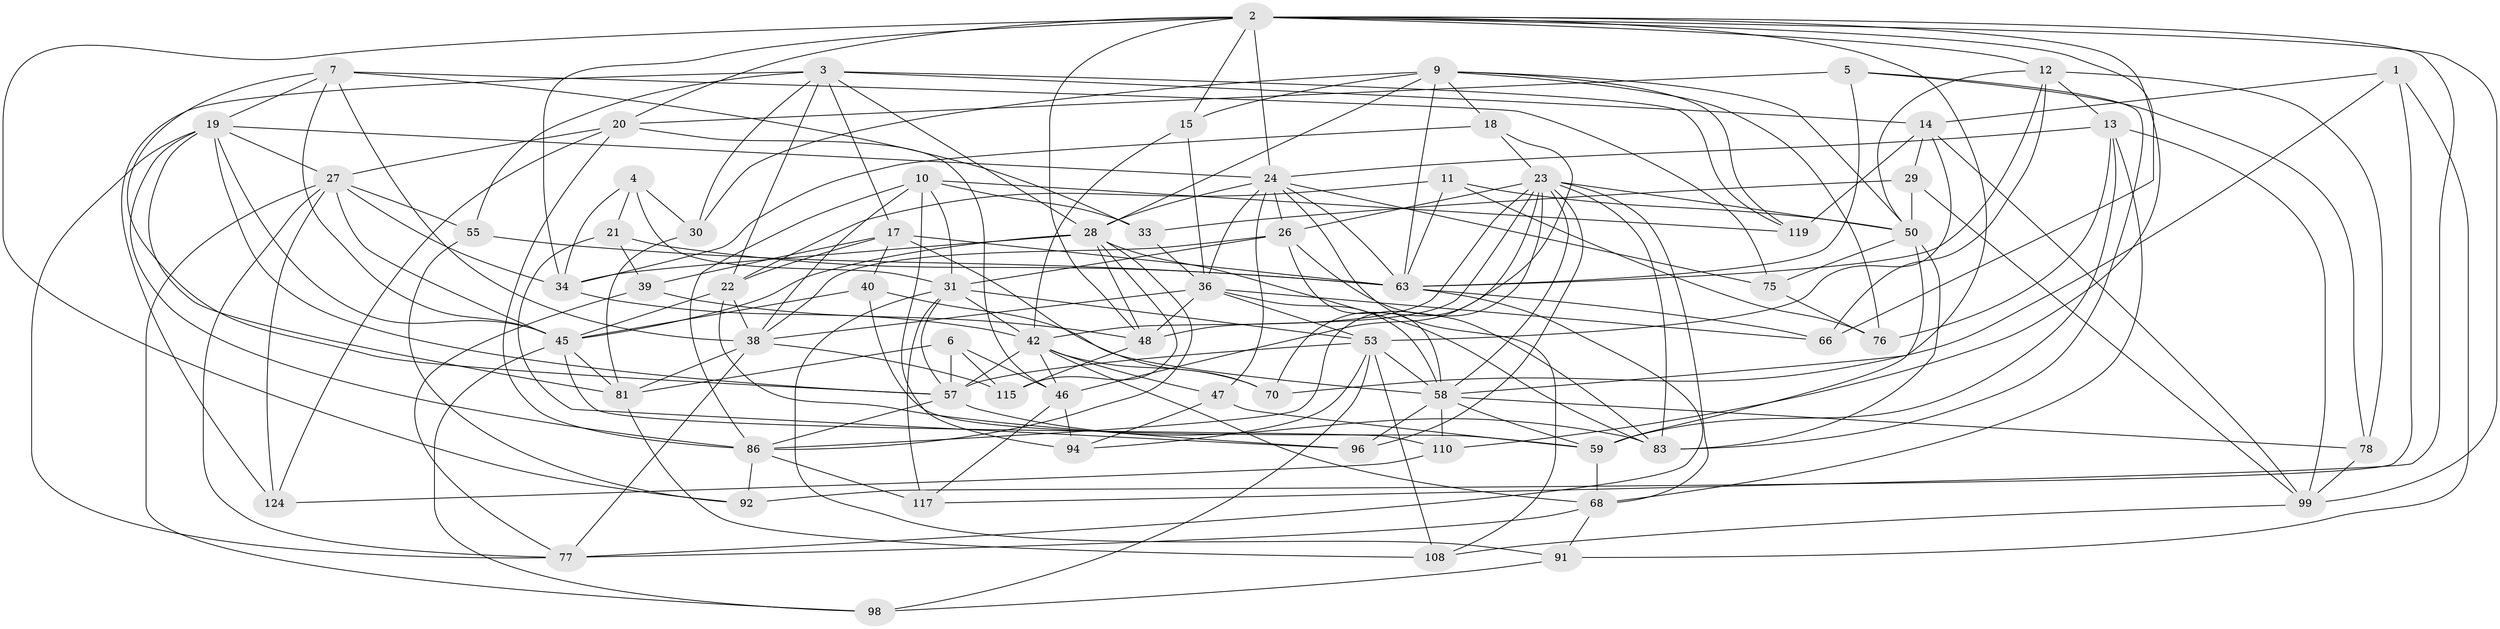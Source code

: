 // original degree distribution, {4: 1.0}
// Generated by graph-tools (version 1.1) at 2025/16/03/09/25 04:16:31]
// undirected, 68 vertices, 200 edges
graph export_dot {
graph [start="1"]
  node [color=gray90,style=filled];
  1;
  2 [super="+106+103+116"];
  3 [super="+8"];
  4;
  5;
  6;
  7 [super="+72"];
  9 [super="+52+16"];
  10 [super="+43"];
  11;
  12 [super="+37"];
  13 [super="+74"];
  14 [super="+25"];
  15 [super="+44"];
  17 [super="+127"];
  18;
  19 [super="+32+118"];
  20 [super="+112"];
  21;
  22 [super="+107"];
  23 [super="+67"];
  24 [super="+41+113"];
  26 [super="+100"];
  27 [super="+95+60"];
  28 [super="+84+69+61"];
  29;
  30;
  31 [super="+51+114"];
  33;
  34 [super="+35"];
  36 [super="+49"];
  38 [super="+54"];
  39;
  40;
  42 [super="+80+125"];
  45 [super="+128+101"];
  46 [super="+97"];
  47;
  48 [super="+121"];
  50 [super="+71+65"];
  53 [super="+102"];
  55;
  57 [super="+62+73"];
  58 [super="+64+79+111"];
  59 [super="+85"];
  63 [super="+87"];
  66;
  68 [super="+129"];
  70;
  75;
  76;
  77 [super="+82"];
  78;
  81 [super="+105"];
  83 [super="+122"];
  86 [super="+131"];
  91;
  92;
  94;
  96;
  98;
  99 [super="+126"];
  108;
  110;
  115;
  117;
  119;
  124;
  1 -- 70;
  1 -- 91;
  1 -- 92;
  1 -- 14;
  2 -- 24;
  2 -- 66;
  2 -- 12;
  2 -- 15 [weight=3];
  2 -- 20;
  2 -- 117;
  2 -- 92;
  2 -- 110;
  2 -- 99;
  2 -- 34;
  2 -- 58;
  2 -- 48;
  3 -- 14;
  3 -- 55;
  3 -- 22;
  3 -- 119;
  3 -- 124;
  3 -- 30;
  3 -- 17;
  3 -- 28;
  4 -- 30;
  4 -- 21;
  4 -- 34;
  4 -- 31;
  5 -- 78;
  5 -- 83;
  5 -- 20;
  5 -- 63;
  6 -- 81;
  6 -- 57;
  6 -- 115;
  6 -- 46;
  7 -- 75;
  7 -- 38;
  7 -- 33;
  7 -- 19;
  7 -- 45;
  7 -- 57;
  9 -- 76;
  9 -- 18;
  9 -- 15;
  9 -- 50;
  9 -- 28;
  9 -- 30;
  9 -- 119;
  9 -- 63;
  10 -- 38;
  10 -- 119;
  10 -- 33;
  10 -- 94;
  10 -- 86;
  10 -- 31;
  11 -- 76;
  11 -- 22;
  11 -- 50;
  11 -- 63;
  12 -- 63;
  12 -- 66;
  12 -- 78;
  12 -- 13;
  12 -- 50;
  13 -- 99;
  13 -- 76;
  13 -- 59;
  13 -- 68;
  13 -- 24;
  14 -- 119;
  14 -- 29;
  14 -- 53;
  14 -- 99;
  15 -- 36;
  15 -- 42;
  17 -- 63;
  17 -- 40;
  17 -- 22;
  17 -- 70;
  17 -- 39;
  18 -- 34;
  18 -- 46;
  18 -- 23;
  19 -- 27;
  19 -- 45;
  19 -- 86;
  19 -- 57;
  19 -- 77;
  19 -- 81;
  19 -- 24;
  20 -- 124;
  20 -- 86;
  20 -- 46;
  20 -- 27;
  21 -- 39;
  21 -- 96;
  21 -- 63;
  22 -- 96;
  22 -- 45;
  22 -- 38;
  23 -- 70;
  23 -- 68;
  23 -- 42 [weight=2];
  23 -- 96;
  23 -- 48;
  23 -- 50;
  23 -- 83;
  23 -- 86;
  23 -- 58;
  23 -- 26;
  24 -- 47;
  24 -- 108;
  24 -- 28;
  24 -- 36;
  24 -- 26;
  24 -- 75;
  24 -- 63;
  26 -- 83;
  26 -- 38;
  26 -- 58;
  26 -- 31;
  27 -- 124;
  27 -- 77;
  27 -- 55;
  27 -- 45;
  27 -- 34;
  27 -- 98;
  28 -- 34;
  28 -- 86;
  28 -- 45 [weight=2];
  28 -- 83;
  28 -- 48;
  28 -- 115;
  29 -- 50;
  29 -- 99;
  29 -- 33;
  30 -- 81;
  31 -- 91;
  31 -- 53;
  31 -- 42;
  31 -- 117;
  31 -- 57;
  33 -- 36;
  34 -- 42;
  36 -- 53;
  36 -- 58;
  36 -- 48;
  36 -- 66;
  36 -- 38;
  38 -- 81;
  38 -- 115;
  38 -- 77;
  39 -- 77;
  39 -- 48;
  40 -- 59;
  40 -- 58;
  40 -- 45;
  42 -- 47;
  42 -- 57;
  42 -- 46;
  42 -- 68;
  42 -- 70;
  45 -- 110;
  45 -- 98;
  45 -- 81;
  46 -- 94;
  46 -- 117;
  47 -- 94;
  47 -- 59;
  48 -- 115;
  50 -- 83;
  50 -- 75;
  50 -- 59;
  53 -- 98;
  53 -- 108;
  53 -- 58;
  53 -- 94;
  53 -- 57;
  55 -- 92;
  55 -- 63;
  57 -- 86;
  57 -- 83;
  58 -- 96;
  58 -- 78;
  58 -- 110;
  58 -- 59;
  59 -- 68;
  63 -- 66;
  63 -- 77;
  68 -- 77;
  68 -- 91;
  75 -- 76;
  78 -- 99;
  81 -- 108;
  86 -- 117;
  86 -- 92;
  91 -- 98;
  99 -- 108;
  110 -- 124;
}
